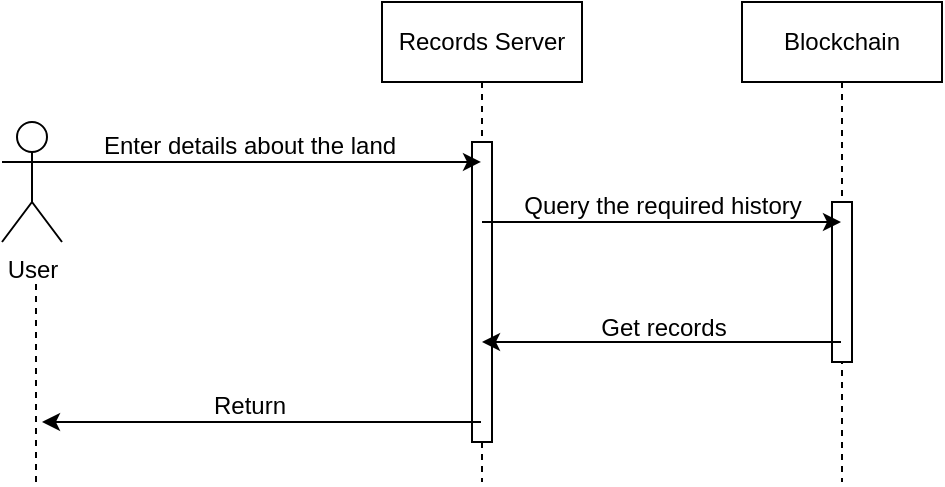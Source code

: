 <mxfile version="14.5.7" type="device"><diagram id="Vz3S7Wz1VKMMnkJ-Y91m" name="Page-1"><mxGraphModel dx="622" dy="359" grid="1" gridSize="10" guides="1" tooltips="1" connect="1" arrows="1" fold="1" page="1" pageScale="1" pageWidth="850" pageHeight="1100" math="0" shadow="0"><root><mxCell id="0"/><mxCell id="1" parent="0"/><mxCell id="mLgNhxmS9FDj_iw1buSi-1" value="Records Server" style="shape=umlLifeline;perimeter=lifelinePerimeter;whiteSpace=wrap;html=1;container=1;collapsible=0;recursiveResize=0;outlineConnect=0;" vertex="1" parent="1"><mxGeometry x="270" y="40" width="100" height="240" as="geometry"/></mxCell><mxCell id="mLgNhxmS9FDj_iw1buSi-4" value="" style="html=1;points=[];perimeter=orthogonalPerimeter;" vertex="1" parent="mLgNhxmS9FDj_iw1buSi-1"><mxGeometry x="45" y="70" width="10" height="150" as="geometry"/></mxCell><mxCell id="mLgNhxmS9FDj_iw1buSi-2" value="Blockchain" style="shape=umlLifeline;perimeter=lifelinePerimeter;whiteSpace=wrap;html=1;container=1;collapsible=0;recursiveResize=0;outlineConnect=0;" vertex="1" parent="1"><mxGeometry x="450" y="40" width="100" height="240" as="geometry"/></mxCell><mxCell id="mLgNhxmS9FDj_iw1buSi-5" value="" style="html=1;points=[];perimeter=orthogonalPerimeter;" vertex="1" parent="mLgNhxmS9FDj_iw1buSi-2"><mxGeometry x="45" y="100" width="10" height="80" as="geometry"/></mxCell><mxCell id="mLgNhxmS9FDj_iw1buSi-3" value="User" style="shape=umlActor;verticalLabelPosition=bottom;verticalAlign=top;html=1;" vertex="1" parent="1"><mxGeometry x="80" y="100" width="30" height="60" as="geometry"/></mxCell><mxCell id="mLgNhxmS9FDj_iw1buSi-6" value="" style="endArrow=classic;html=1;exitX=1;exitY=0.333;exitDx=0;exitDy=0;exitPerimeter=0;" edge="1" parent="1" source="mLgNhxmS9FDj_iw1buSi-3" target="mLgNhxmS9FDj_iw1buSi-1"><mxGeometry width="50" height="50" relative="1" as="geometry"><mxPoint x="300" y="250" as="sourcePoint"/><mxPoint x="350" y="200" as="targetPoint"/></mxGeometry></mxCell><mxCell id="mLgNhxmS9FDj_iw1buSi-7" value="" style="endArrow=classic;html=1;" edge="1" parent="1" source="mLgNhxmS9FDj_iw1buSi-1" target="mLgNhxmS9FDj_iw1buSi-2"><mxGeometry width="50" height="50" relative="1" as="geometry"><mxPoint x="300" y="240" as="sourcePoint"/><mxPoint x="350" y="190" as="targetPoint"/><Array as="points"><mxPoint x="400" y="150"/></Array></mxGeometry></mxCell><mxCell id="mLgNhxmS9FDj_iw1buSi-8" value="" style="endArrow=classic;html=1;" edge="1" parent="1" source="mLgNhxmS9FDj_iw1buSi-2" target="mLgNhxmS9FDj_iw1buSi-1"><mxGeometry width="50" height="50" relative="1" as="geometry"><mxPoint x="300" y="240" as="sourcePoint"/><mxPoint x="350" y="190" as="targetPoint"/><Array as="points"><mxPoint x="380" y="210"/></Array></mxGeometry></mxCell><mxCell id="mLgNhxmS9FDj_iw1buSi-9" value="" style="endArrow=none;dashed=1;html=1;" edge="1" parent="1"><mxGeometry width="50" height="50" relative="1" as="geometry"><mxPoint x="97" y="280" as="sourcePoint"/><mxPoint x="97" y="180" as="targetPoint"/></mxGeometry></mxCell><mxCell id="mLgNhxmS9FDj_iw1buSi-10" value="" style="endArrow=classic;html=1;" edge="1" parent="1" source="mLgNhxmS9FDj_iw1buSi-1"><mxGeometry width="50" height="50" relative="1" as="geometry"><mxPoint x="280" y="240" as="sourcePoint"/><mxPoint x="100" y="250" as="targetPoint"/></mxGeometry></mxCell><mxCell id="mLgNhxmS9FDj_iw1buSi-11" value="Return" style="text;html=1;strokeColor=none;fillColor=none;align=center;verticalAlign=middle;whiteSpace=wrap;rounded=0;" vertex="1" parent="1"><mxGeometry x="184" y="232" width="40" height="20" as="geometry"/></mxCell><mxCell id="mLgNhxmS9FDj_iw1buSi-12" value="Enter details about the land" style="text;html=1;strokeColor=none;fillColor=none;align=center;verticalAlign=middle;whiteSpace=wrap;rounded=0;" vertex="1" parent="1"><mxGeometry x="106" y="102" width="196" height="20" as="geometry"/></mxCell><mxCell id="mLgNhxmS9FDj_iw1buSi-13" value="Query the required history" style="text;html=1;strokeColor=none;fillColor=none;align=center;verticalAlign=middle;whiteSpace=wrap;rounded=0;" vertex="1" parent="1"><mxGeometry x="333" y="132" width="155" height="20" as="geometry"/></mxCell><mxCell id="mLgNhxmS9FDj_iw1buSi-14" value="Get records" style="text;html=1;strokeColor=none;fillColor=none;align=center;verticalAlign=middle;whiteSpace=wrap;rounded=0;" vertex="1" parent="1"><mxGeometry x="355.5" y="193" width="110" height="20" as="geometry"/></mxCell></root></mxGraphModel></diagram></mxfile>